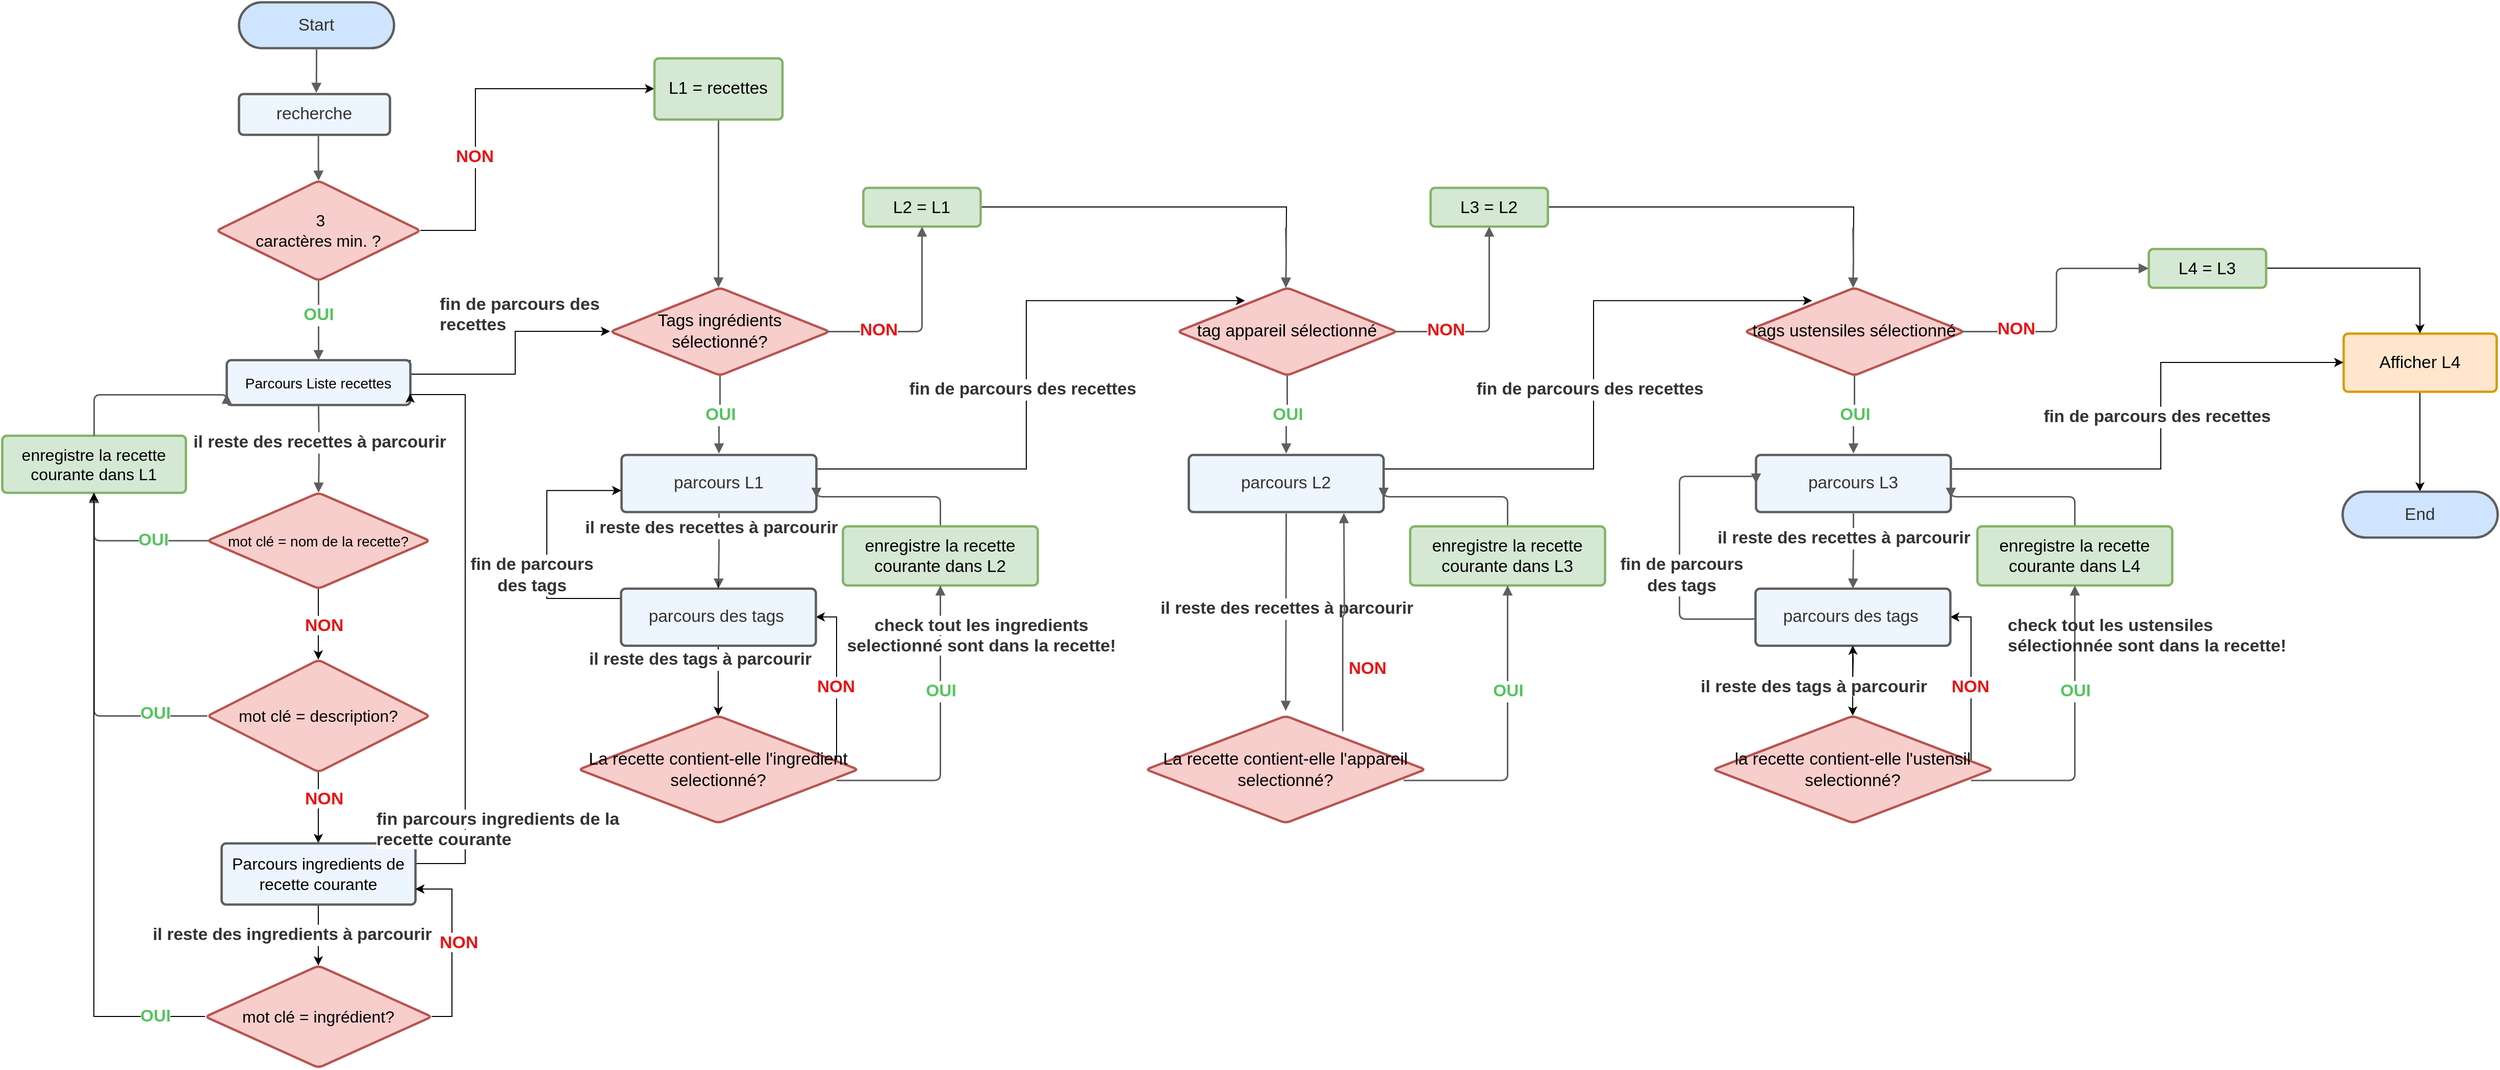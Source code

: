 <mxfile version="21.7.2" type="device">
  <diagram name="Page-1" id="gwcNVK26xJHiNOIdUf98">
    <mxGraphModel dx="4654" dy="2210" grid="1" gridSize="10" guides="1" tooltips="1" connect="1" arrows="1" fold="1" page="1" pageScale="1" pageWidth="850" pageHeight="1100" math="0" shadow="0">
      <root>
        <mxCell id="0" />
        <mxCell id="1" parent="0" />
        <mxCell id="xnrgz-YwZXg7Ub_ZJFDg-3" value="" style="html=1;jettySize=18;whiteSpace=wrap;fontSize=13;strokeColor=#5E5E5E;strokeWidth=1.5;rounded=1;arcSize=12;edgeStyle=orthogonalEdgeStyle;startArrow=none;endArrow=block;endFill=1;exitX=0.526;exitY=1.028;exitPerimeter=0;entryX=0.5;entryY=0;lucidId=rrwD5AMO3i94;entryDx=0;entryDy=0;" parent="1" source="xnrgz-YwZXg7Ub_ZJFDg-16" target="O2ZRJQ_E5Z44itb4C0EZ-2" edge="1">
          <mxGeometry width="100" height="100" relative="1" as="geometry">
            <Array as="points" />
            <mxPoint x="-1333.5" y="-929.12" as="targetPoint" />
          </mxGeometry>
        </mxCell>
        <mxCell id="xnrgz-YwZXg7Ub_ZJFDg-4" value="" style="html=1;jettySize=18;whiteSpace=wrap;fontSize=13;strokeColor=#5E5E5E;strokeWidth=1.5;rounded=1;arcSize=12;edgeStyle=orthogonalEdgeStyle;startArrow=none;endArrow=block;endFill=1;lucidId=yrwDTi_Wcutn;exitX=0.5;exitY=1;exitDx=0;exitDy=0;" parent="1" source="O2ZRJQ_E5Z44itb4C0EZ-2" edge="1">
          <mxGeometry width="100" height="100" relative="1" as="geometry">
            <Array as="points" />
            <mxPoint x="-1334" y="-734" as="targetPoint" />
            <mxPoint x="-1334" y="-785" as="sourcePoint" />
          </mxGeometry>
        </mxCell>
        <mxCell id="xnrgz-YwZXg7Ub_ZJFDg-5" value="OUI" style="text;html=1;resizable=0;labelBackgroundColor=default;align=center;verticalAlign=middle;fontStyle=1;fontColor=#54c45e;fontSize=16.7;" parent="xnrgz-YwZXg7Ub_ZJFDg-4" vertex="1">
          <mxGeometry x="-0.139" relative="1" as="geometry" />
        </mxCell>
        <mxCell id="xnrgz-YwZXg7Ub_ZJFDg-6" value="" style="html=1;jettySize=18;whiteSpace=wrap;fontSize=13;strokeColor=#5E5E5E;strokeWidth=1.5;rounded=1;arcSize=12;edgeStyle=orthogonalEdgeStyle;startArrow=none;endArrow=block;endFill=1;entryX=0.5;entryY=-0.002;entryPerimeter=0;lucidId=0rwDOvbR6CMJ;" parent="1" target="xnrgz-YwZXg7Ub_ZJFDg-10" edge="1">
          <mxGeometry width="100" height="100" relative="1" as="geometry">
            <Array as="points" />
            <mxPoint x="-1334" y="-689" as="sourcePoint" />
          </mxGeometry>
        </mxCell>
        <mxCell id="xnrgz-YwZXg7Ub_ZJFDg-7" value="il reste des recettes à parcourir" style="text;html=1;resizable=0;labelBackgroundColor=default;align=center;verticalAlign=middle;fontStyle=1;fontColor=#333333;fontSize=16.7;" parent="xnrgz-YwZXg7Ub_ZJFDg-6" vertex="1">
          <mxGeometry x="-0.173" relative="1" as="geometry" />
        </mxCell>
        <mxCell id="O2ZRJQ_E5Z44itb4C0EZ-24" style="edgeStyle=orthogonalEdgeStyle;rounded=0;orthogonalLoop=1;jettySize=auto;html=1;exitX=0.5;exitY=1;exitDx=0;exitDy=0;entryX=0.5;entryY=0;entryDx=0;entryDy=0;" parent="1" source="xnrgz-YwZXg7Ub_ZJFDg-10" target="O2ZRJQ_E5Z44itb4C0EZ-5" edge="1">
          <mxGeometry relative="1" as="geometry" />
        </mxCell>
        <mxCell id="xnrgz-YwZXg7Ub_ZJFDg-10" value="&lt;font style=&quot;font-size: 14px;&quot;&gt;mot clé = nom de la recette?&lt;/font&gt;" style="html=1;overflow=block;blockSpacing=1;whiteSpace=wrap;rhombus;fontSize=16;align=center;spacing=3.8;strokeColor=#b85450;strokeOpacity=100;fillOpacity=100;rounded=1;absoluteArcSize=1;arcSize=9;fillColor=#f8cecc;strokeWidth=2.3;lucidId=dAhFD03Q7MZh;" parent="1" vertex="1">
          <mxGeometry x="-1443" y="-603.86" width="218" height="94" as="geometry" />
        </mxCell>
        <mxCell id="O2ZRJQ_E5Z44itb4C0EZ-28" style="edgeStyle=orthogonalEdgeStyle;rounded=0;orthogonalLoop=1;jettySize=auto;html=1;exitX=1;exitY=0;exitDx=0;exitDy=0;" parent="1" source="xnrgz-YwZXg7Ub_ZJFDg-11" target="xnrgz-YwZXg7Ub_ZJFDg-27" edge="1">
          <mxGeometry relative="1" as="geometry">
            <Array as="points">
              <mxPoint x="-1244" y="-720" />
              <mxPoint x="-1141" y="-720" />
              <mxPoint x="-1141" y="-762" />
            </Array>
            <mxPoint x="-1018" y="-887.5" as="targetPoint" />
          </mxGeometry>
        </mxCell>
        <mxCell id="xnrgz-YwZXg7Ub_ZJFDg-11" value="&lt;font style=&quot;font-size: 14px;&quot;&gt;Parcours Liste recettes&lt;/font&gt;" style="html=1;overflow=block;blockSpacing=1;whiteSpace=wrap;fontSize=16;fontColor=default;align=center;spacing=9;strokeColor=#5e5e5e;strokeOpacity=100;fillOpacity=100;rounded=1;absoluteArcSize=1;arcSize=9;fillColor=#edf5ff;strokeWidth=2.3;lucidId=cKhFH0v02lax;" parent="1" vertex="1">
          <mxGeometry x="-1424" y="-734" width="180" height="44" as="geometry" />
        </mxCell>
        <mxCell id="xnrgz-YwZXg7Ub_ZJFDg-16" value="recherche" style="html=1;overflow=block;blockSpacing=1;whiteSpace=wrap;fontSize=16.7;fontColor=#333333;align=center;spacing=9;strokeColor=#5e5e5e;strokeOpacity=100;fillOpacity=100;rounded=1;absoluteArcSize=1;arcSize=9;fillColor=#edf5ff;strokeWidth=2.3;lucidId=jfPGNH_yGsVG;" parent="1" vertex="1">
          <mxGeometry x="-1412" y="-995" width="148" height="40" as="geometry" />
        </mxCell>
        <mxCell id="xnrgz-YwZXg7Ub_ZJFDg-17" value="Start" style="html=1;overflow=block;blockSpacing=1;whiteSpace=wrap;rounded=1;arcSize=50;fontSize=16.7;fontColor=#333333;align=center;spacing=3.8;strokeColor=#5e5e5e;strokeOpacity=100;fillOpacity=100;fillColor=#cfe4ff;strokeWidth=2.3;lucidId=2fPGb9LOZm7-;" parent="1" vertex="1">
          <mxGeometry x="-1412" y="-1085" width="152" height="45" as="geometry" />
        </mxCell>
        <mxCell id="xnrgz-YwZXg7Ub_ZJFDg-18" value="" style="html=1;jettySize=18;whiteSpace=wrap;fontSize=13;strokeColor=#5E5E5E;strokeWidth=1.5;rounded=1;arcSize=12;edgeStyle=orthogonalEdgeStyle;startArrow=none;endArrow=block;endFill=1;exitX=0.5;exitY=1.025;exitPerimeter=0;entryX=0.512;entryY=-0.028;entryPerimeter=0;lucidId=egPGji4aAZVq;" parent="1" source="xnrgz-YwZXg7Ub_ZJFDg-17" target="xnrgz-YwZXg7Ub_ZJFDg-16" edge="1">
          <mxGeometry width="100" height="100" relative="1" as="geometry">
            <Array as="points" />
          </mxGeometry>
        </mxCell>
        <mxCell id="xnrgz-YwZXg7Ub_ZJFDg-19" value="enregistre la recette courante dans L1" style="html=1;overflow=block;blockSpacing=1;whiteSpace=wrap;fontSize=16;align=center;spacing=9;strokeColor=#82b366;strokeOpacity=100;fillOpacity=100;rounded=1;absoluteArcSize=1;arcSize=9;fillColor=#d5e8d4;strokeWidth=2.3;lucidId=ehPG0yM4La9k;" parent="1" vertex="1">
          <mxGeometry x="-1644" y="-659.86" width="180" height="56" as="geometry" />
        </mxCell>
        <mxCell id="xnrgz-YwZXg7Ub_ZJFDg-20" value="" style="html=1;jettySize=18;whiteSpace=wrap;fontSize=16.7;fontColor=#54c45e;fontStyle=1;align=center;strokeColor=#5E5E5E;strokeWidth=1.5;rounded=1;arcSize=12;edgeStyle=orthogonalEdgeStyle;startArrow=none;endArrow=block;endFill=1;exitX=0.007;exitY=0.5;exitPerimeter=0;lucidId=~hPG5gJokqIP;entryX=0.5;entryY=1;entryDx=0;entryDy=0;" parent="1" source="xnrgz-YwZXg7Ub_ZJFDg-10" target="xnrgz-YwZXg7Ub_ZJFDg-19" edge="1">
          <mxGeometry width="100" height="100" relative="1" as="geometry">
            <Array as="points" />
            <mxPoint x="-1554" y="-505" as="targetPoint" />
          </mxGeometry>
        </mxCell>
        <mxCell id="xnrgz-YwZXg7Ub_ZJFDg-21" value="OUI" style="text;html=1;resizable=0;labelBackgroundColor=default;align=center;verticalAlign=middle;fontStyle=1;fontColor=#54c45e;fontSize=16.7;" parent="xnrgz-YwZXg7Ub_ZJFDg-20" vertex="1">
          <mxGeometry x="-0.192" relative="1" as="geometry">
            <mxPoint x="10" as="offset" />
          </mxGeometry>
        </mxCell>
        <mxCell id="xnrgz-YwZXg7Ub_ZJFDg-22" value="" style="html=1;jettySize=18;whiteSpace=wrap;fontSize=13;strokeColor=#5E5E5E;strokeWidth=1.5;rounded=1;arcSize=12;edgeStyle=orthogonalEdgeStyle;startArrow=none;endArrow=block;endFill=1;entryX=0;entryY=0.75;lucidId=niPGL.~IIo-G;exitX=0.5;exitY=0;exitDx=0;exitDy=0;entryDx=0;entryDy=0;" parent="1" source="xnrgz-YwZXg7Ub_ZJFDg-19" target="xnrgz-YwZXg7Ub_ZJFDg-11" edge="1">
          <mxGeometry width="100" height="100" relative="1" as="geometry">
            <Array as="points">
              <mxPoint x="-1554" y="-700" />
            </Array>
            <mxPoint x="-1602" y="-705" as="sourcePoint" />
          </mxGeometry>
        </mxCell>
        <mxCell id="xnrgz-YwZXg7Ub_ZJFDg-23" value="" style="html=1;jettySize=18;whiteSpace=wrap;fontSize=13;strokeColor=#5E5E5E;strokeWidth=1.5;rounded=1;arcSize=12;edgeStyle=orthogonalEdgeStyle;startArrow=none;endArrow=block;endFill=1;exitX=0.5;exitY=1;entryX=0.493;entryY=-0.002;entryPerimeter=0;lucidId=wvPG9wtmYPKw;exitDx=0;exitDy=0;" parent="1" source="O2ZRJQ_E5Z44itb4C0EZ-43" target="xnrgz-YwZXg7Ub_ZJFDg-27" edge="1">
          <mxGeometry width="100" height="100" relative="1" as="geometry">
            <Array as="points" />
            <mxPoint x="-942" y="-863.875" as="sourcePoint" />
          </mxGeometry>
        </mxCell>
        <mxCell id="O2ZRJQ_E5Z44itb4C0EZ-65" style="edgeStyle=orthogonalEdgeStyle;rounded=0;orthogonalLoop=1;jettySize=auto;html=1;exitX=1;exitY=0.25;exitDx=0;exitDy=0;entryX=0.313;entryY=0.15;entryDx=0;entryDy=0;entryPerimeter=0;" parent="1" source="xnrgz-YwZXg7Ub_ZJFDg-24" edge="1">
          <mxGeometry relative="1" as="geometry">
            <mxPoint x="-425.705" y="-792.1" as="targetPoint" />
            <Array as="points">
              <mxPoint x="-640" y="-627" />
              <mxPoint x="-640" y="-792" />
            </Array>
          </mxGeometry>
        </mxCell>
        <mxCell id="xnrgz-YwZXg7Ub_ZJFDg-24" value="parcours L1" style="html=1;overflow=block;blockSpacing=1;whiteSpace=wrap;fontSize=16.7;fontColor=#333333;align=center;spacing=9;strokeColor=#5e5e5e;strokeOpacity=100;fillOpacity=100;rounded=1;absoluteArcSize=1;arcSize=9;fillColor=#edf5ff;strokeWidth=2.3;lucidId=zvPG_esJNQwt;" parent="1" vertex="1">
          <mxGeometry x="-1037" y="-641" width="191" height="56" as="geometry" />
        </mxCell>
        <mxCell id="xnrgz-YwZXg7Ub_ZJFDg-25" value="" style="html=1;jettySize=18;whiteSpace=wrap;fontSize=13;strokeColor=#5E5E5E;strokeWidth=1.5;rounded=1;arcSize=12;edgeStyle=orthogonalEdgeStyle;startArrow=none;endArrow=block;endFill=1;exitX=0.5;exitY=1.003;exitPerimeter=0;entryX=0.5;entryY=-0.025;entryPerimeter=0;lucidId=iwPGJLFzas6g;" parent="1" source="xnrgz-YwZXg7Ub_ZJFDg-27" target="xnrgz-YwZXg7Ub_ZJFDg-24" edge="1">
          <mxGeometry width="100" height="100" relative="1" as="geometry">
            <Array as="points" />
          </mxGeometry>
        </mxCell>
        <mxCell id="xnrgz-YwZXg7Ub_ZJFDg-26" value="OUI" style="text;html=1;resizable=0;labelBackgroundColor=default;align=center;verticalAlign=middle;fontStyle=1;fontColor=#54c45e;fontSize=16.7;" parent="xnrgz-YwZXg7Ub_ZJFDg-25" vertex="1">
          <mxGeometry relative="1" as="geometry" />
        </mxCell>
        <mxCell id="xnrgz-YwZXg7Ub_ZJFDg-27" value="Tags ingrédients sélectionné?" style="html=1;overflow=block;blockSpacing=1;whiteSpace=wrap;rhombus;fontSize=16.7;align=center;spacing=3.8;strokeColor=#b85450;strokeOpacity=100;fillOpacity=100;rounded=1;absoluteArcSize=1;arcSize=9;fillColor=#f8cecc;strokeWidth=2.3;lucidId=GwPGZan3JmAi;" parent="1" vertex="1">
          <mxGeometry x="-1048" y="-805" width="215" height="86" as="geometry" />
        </mxCell>
        <mxCell id="xnrgz-YwZXg7Ub_ZJFDg-29" value="" style="html=1;jettySize=18;whiteSpace=wrap;fontSize=13;strokeColor=#5E5E5E;strokeWidth=1.5;rounded=1;arcSize=12;edgeStyle=orthogonalEdgeStyle;startArrow=none;endArrow=block;endFill=1;exitX=0.5;exitY=1.025;exitPerimeter=0;entryX=0.5;entryY=0;lucidId=mAPGdp5QwOhR;entryDx=0;entryDy=0;" parent="1" source="xnrgz-YwZXg7Ub_ZJFDg-24" target="O2ZRJQ_E5Z44itb4C0EZ-48" edge="1">
          <mxGeometry width="100" height="100" relative="1" as="geometry">
            <Array as="points" />
            <mxPoint x="-941.37" y="-490.21" as="targetPoint" />
          </mxGeometry>
        </mxCell>
        <mxCell id="xnrgz-YwZXg7Ub_ZJFDg-30" value="il reste des recettes à parcourir" style="text;html=1;resizable=0;labelBackgroundColor=default;align=center;verticalAlign=middle;fontStyle=1;fontColor=#333333;fontSize=16.7;" parent="xnrgz-YwZXg7Ub_ZJFDg-29" vertex="1">
          <mxGeometry x="-0.126" relative="1" as="geometry">
            <mxPoint x="-8" y="-18" as="offset" />
          </mxGeometry>
        </mxCell>
        <mxCell id="xnrgz-YwZXg7Ub_ZJFDg-31" value="enregistre la recette courante dans L2" style="html=1;overflow=block;blockSpacing=1;whiteSpace=wrap;fontSize=16.7;align=center;spacing=9;strokeColor=#82b366;strokeOpacity=100;fillOpacity=100;rounded=1;absoluteArcSize=1;arcSize=9;fillColor=#d5e8d4;strokeWidth=2.3;lucidId=TAPGWNGDD4iq;" parent="1" vertex="1">
          <mxGeometry x="-820" y="-571" width="191" height="58" as="geometry" />
        </mxCell>
        <mxCell id="xnrgz-YwZXg7Ub_ZJFDg-34" value="" style="html=1;jettySize=18;whiteSpace=wrap;fontSize=13;strokeColor=#5E5E5E;strokeWidth=1.5;rounded=1;arcSize=12;edgeStyle=orthogonalEdgeStyle;startArrow=none;endArrow=block;endFill=1;exitX=0.5;exitY=-0.019;exitPerimeter=0;lucidId=rBPGEclfCITo;entryX=1;entryY=0.75;entryDx=0;entryDy=0;" parent="1" source="xnrgz-YwZXg7Ub_ZJFDg-31" target="xnrgz-YwZXg7Ub_ZJFDg-24" edge="1">
          <mxGeometry width="100" height="100" relative="1" as="geometry">
            <Array as="points">
              <mxPoint x="-724" y="-600" />
              <mxPoint x="-846" y="-600" />
            </Array>
            <mxPoint x="-690" y="-630" as="targetPoint" />
          </mxGeometry>
        </mxCell>
        <mxCell id="xnrgz-YwZXg7Ub_ZJFDg-87" style="edgeStyle=orthogonalEdgeStyle;rounded=0;orthogonalLoop=1;jettySize=auto;html=1;exitX=1;exitY=0.5;exitDx=0;exitDy=0;entryX=0.5;entryY=0;entryDx=0;entryDy=0;" parent="1" source="xnrgz-YwZXg7Ub_ZJFDg-37" edge="1">
          <mxGeometry relative="1" as="geometry">
            <mxPoint x="-385.5" y="-805" as="targetPoint" />
          </mxGeometry>
        </mxCell>
        <mxCell id="xnrgz-YwZXg7Ub_ZJFDg-37" value="L2 = L1" style="html=1;overflow=block;blockSpacing=1;whiteSpace=wrap;fontSize=16.7;align=center;spacing=9;strokeColor=#82b366;strokeOpacity=100;fillOpacity=100;rounded=1;absoluteArcSize=1;arcSize=9;fillColor=#d5e8d4;strokeWidth=2.3;lucidId=PHPGCfV96wsI;" parent="1" vertex="1">
          <mxGeometry x="-800" y="-903" width="115" height="38" as="geometry" />
        </mxCell>
        <mxCell id="xnrgz-YwZXg7Ub_ZJFDg-38" value="" style="html=1;jettySize=18;whiteSpace=wrap;fontSize=16.7;fontColor=#e81313;fontStyle=1;align=center;strokeColor=#5E5E5E;strokeWidth=1.5;rounded=1;arcSize=12;edgeStyle=orthogonalEdgeStyle;startArrow=none;endArrow=block;endFill=1;exitX=0.991;exitY=0.5;exitPerimeter=0;entryX=0.5;entryY=1;lucidId=-IPG75gQ_DbJ;entryDx=0;entryDy=0;" parent="1" source="xnrgz-YwZXg7Ub_ZJFDg-27" target="xnrgz-YwZXg7Ub_ZJFDg-37" edge="1">
          <mxGeometry width="100" height="100" relative="1" as="geometry">
            <Array as="points" />
          </mxGeometry>
        </mxCell>
        <mxCell id="xnrgz-YwZXg7Ub_ZJFDg-39" value="NON" style="text;html=1;resizable=0;labelBackgroundColor=default;align=center;verticalAlign=middle;fontStyle=1;fontColor=#e81313;fontSize=16.7;" parent="xnrgz-YwZXg7Ub_ZJFDg-38" vertex="1">
          <mxGeometry relative="1" as="geometry">
            <mxPoint x="-43" y="4" as="offset" />
          </mxGeometry>
        </mxCell>
        <mxCell id="xnrgz-YwZXg7Ub_ZJFDg-108" value="" style="html=1;jettySize=18;whiteSpace=wrap;fontSize=13;strokeColor=#5E5E5E;strokeWidth=1.5;rounded=1;arcSize=12;edgeStyle=orthogonalEdgeStyle;startArrow=none;endArrow=block;endFill=1;entryX=0.5;entryY=1;lucidId=iwPGJLFzas6g;entryDx=0;entryDy=0;exitX=0.922;exitY=0.602;exitDx=0;exitDy=0;exitPerimeter=0;" parent="1" source="O2ZRJQ_E5Z44itb4C0EZ-47" target="xnrgz-YwZXg7Ub_ZJFDg-31" edge="1">
          <mxGeometry width="100" height="100" relative="1" as="geometry">
            <Array as="points">
              <mxPoint x="-724" y="-322" />
            </Array>
            <mxPoint x="-724" y="-260" as="sourcePoint" />
            <mxPoint x="-776.05" y="-338" as="targetPoint" />
          </mxGeometry>
        </mxCell>
        <mxCell id="xnrgz-YwZXg7Ub_ZJFDg-109" value="OUI" style="text;html=1;resizable=0;labelBackgroundColor=default;align=center;verticalAlign=middle;fontStyle=1;fontColor=#54c45e;fontSize=16.7;" parent="xnrgz-YwZXg7Ub_ZJFDg-108" vertex="1">
          <mxGeometry relative="1" as="geometry">
            <mxPoint y="-43" as="offset" />
          </mxGeometry>
        </mxCell>
        <mxCell id="xnrgz-YwZXg7Ub_ZJFDg-113" style="edgeStyle=orthogonalEdgeStyle;rounded=0;orthogonalLoop=1;jettySize=auto;html=1;exitX=0.5;exitY=1;exitDx=0;exitDy=0;entryX=0.5;entryY=0;entryDx=0;entryDy=0;" parent="1" source="xnrgz-YwZXg7Ub_ZJFDg-111" target="xnrgz-YwZXg7Ub_ZJFDg-112" edge="1">
          <mxGeometry relative="1" as="geometry" />
        </mxCell>
        <mxCell id="xnrgz-YwZXg7Ub_ZJFDg-111" value="Afficher L4" style="html=1;overflow=block;blockSpacing=1;whiteSpace=wrap;fontSize=16.7;align=center;spacing=9;strokeColor=#d79b00;strokeOpacity=100;fillOpacity=100;rounded=1;absoluteArcSize=1;arcSize=9;fillColor=#ffe6cc;strokeWidth=2.3;lucidId=oXPG3qvpg2EX;" parent="1" vertex="1">
          <mxGeometry x="651" y="-760" width="150" height="57" as="geometry" />
        </mxCell>
        <mxCell id="xnrgz-YwZXg7Ub_ZJFDg-112" value="End" style="html=1;overflow=block;blockSpacing=1;whiteSpace=wrap;rounded=1;arcSize=50;fontSize=16.7;fontColor=#333333;align=center;spacing=3.8;strokeColor=#5e5e5e;strokeOpacity=100;fillOpacity=100;fillColor=#cfe4ff;strokeWidth=2.3;lucidId=VujFLK2T3m6l;" parent="1" vertex="1">
          <mxGeometry x="650" y="-605" width="152" height="45" as="geometry" />
        </mxCell>
        <mxCell id="O2ZRJQ_E5Z44itb4C0EZ-44" style="edgeStyle=orthogonalEdgeStyle;rounded=0;orthogonalLoop=1;jettySize=auto;html=1;exitX=1;exitY=0.5;exitDx=0;exitDy=0;entryX=0;entryY=0.5;entryDx=0;entryDy=0;" parent="1" source="O2ZRJQ_E5Z44itb4C0EZ-2" target="O2ZRJQ_E5Z44itb4C0EZ-43" edge="1">
          <mxGeometry relative="1" as="geometry">
            <Array as="points">
              <mxPoint x="-1180" y="-861" />
              <mxPoint x="-1180" y="-1000" />
            </Array>
          </mxGeometry>
        </mxCell>
        <mxCell id="O2ZRJQ_E5Z44itb4C0EZ-2" value="&amp;nbsp;3&lt;br&gt;caractères min. ?" style="html=1;overflow=block;blockSpacing=1;whiteSpace=wrap;rhombus;fontSize=16;align=center;spacing=3.8;strokeColor=#b85450;strokeOpacity=100;fillOpacity=100;rounded=1;absoluteArcSize=1;arcSize=9;fillColor=#f8cecc;strokeWidth=2.3;lucidId=dAhFD03Q7MZh;" parent="1" vertex="1">
          <mxGeometry x="-1434" y="-910" width="200" height="98" as="geometry" />
        </mxCell>
        <mxCell id="O2ZRJQ_E5Z44itb4C0EZ-17" style="edgeStyle=orthogonalEdgeStyle;rounded=0;orthogonalLoop=1;jettySize=auto;html=1;exitX=0.5;exitY=1;exitDx=0;exitDy=0;" parent="1" source="O2ZRJQ_E5Z44itb4C0EZ-5" target="O2ZRJQ_E5Z44itb4C0EZ-16" edge="1">
          <mxGeometry relative="1" as="geometry" />
        </mxCell>
        <mxCell id="O2ZRJQ_E5Z44itb4C0EZ-5" value="mot clé = description?" style="html=1;overflow=block;blockSpacing=1;whiteSpace=wrap;rhombus;fontSize=16;align=center;spacing=3.8;strokeColor=#b85450;strokeOpacity=100;fillOpacity=100;rounded=1;absoluteArcSize=1;arcSize=9;fillColor=#f8cecc;strokeWidth=2.3;lucidId=dAhFD03Q7MZh;" parent="1" vertex="1">
          <mxGeometry x="-1443" y="-440" width="218" height="110" as="geometry" />
        </mxCell>
        <mxCell id="O2ZRJQ_E5Z44itb4C0EZ-13" value="" style="html=1;jettySize=18;whiteSpace=wrap;fontSize=16.7;fontColor=#54c45e;fontStyle=1;align=center;strokeColor=#5E5E5E;strokeWidth=1.5;rounded=1;arcSize=12;edgeStyle=orthogonalEdgeStyle;startArrow=none;endArrow=block;endFill=1;exitX=0;exitY=0.5;lucidId=~hPG5gJokqIP;exitDx=0;exitDy=0;entryX=0.5;entryY=1;entryDx=0;entryDy=0;" parent="1" source="O2ZRJQ_E5Z44itb4C0EZ-5" target="xnrgz-YwZXg7Ub_ZJFDg-19" edge="1">
          <mxGeometry width="100" height="100" relative="1" as="geometry">
            <Array as="points">
              <mxPoint x="-1554" y="-385" />
            </Array>
            <mxPoint x="-1471" y="-354" as="sourcePoint" />
            <mxPoint x="-1604" y="-515" as="targetPoint" />
          </mxGeometry>
        </mxCell>
        <mxCell id="O2ZRJQ_E5Z44itb4C0EZ-14" value="OUI" style="text;html=1;resizable=0;labelBackgroundColor=default;align=center;verticalAlign=middle;fontStyle=1;fontColor=#54c45e;fontSize=16.7;" parent="O2ZRJQ_E5Z44itb4C0EZ-13" vertex="1">
          <mxGeometry x="-0.192" relative="1" as="geometry">
            <mxPoint x="60" y="20" as="offset" />
          </mxGeometry>
        </mxCell>
        <mxCell id="O2ZRJQ_E5Z44itb4C0EZ-27" style="edgeStyle=orthogonalEdgeStyle;rounded=0;orthogonalLoop=1;jettySize=auto;html=1;exitX=1;exitY=0.5;exitDx=0;exitDy=0;entryX=1;entryY=0.75;entryDx=0;entryDy=0;" parent="1" source="O2ZRJQ_E5Z44itb4C0EZ-16" target="xnrgz-YwZXg7Ub_ZJFDg-11" edge="1">
          <mxGeometry relative="1" as="geometry">
            <Array as="points">
              <mxPoint x="-1239" y="-240" />
              <mxPoint x="-1190" y="-240" />
              <mxPoint x="-1190" y="-700" />
            </Array>
          </mxGeometry>
        </mxCell>
        <mxCell id="O2ZRJQ_E5Z44itb4C0EZ-33" style="edgeStyle=orthogonalEdgeStyle;rounded=0;orthogonalLoop=1;jettySize=auto;html=1;exitX=0.5;exitY=1;exitDx=0;exitDy=0;entryX=0.5;entryY=0;entryDx=0;entryDy=0;" parent="1" source="O2ZRJQ_E5Z44itb4C0EZ-16" target="O2ZRJQ_E5Z44itb4C0EZ-30" edge="1">
          <mxGeometry relative="1" as="geometry" />
        </mxCell>
        <mxCell id="O2ZRJQ_E5Z44itb4C0EZ-16" value="Parcours ingredients de recette courante" style="html=1;overflow=block;blockSpacing=1;whiteSpace=wrap;fontSize=16;fontColor=default;align=center;spacing=9;strokeColor=#5e5e5e;strokeOpacity=100;fillOpacity=100;rounded=1;absoluteArcSize=1;arcSize=9;fillColor=#edf5ff;strokeWidth=2.3;lucidId=cKhFH0v02lax;" parent="1" vertex="1">
          <mxGeometry x="-1429" y="-260" width="190" height="60" as="geometry" />
        </mxCell>
        <mxCell id="O2ZRJQ_E5Z44itb4C0EZ-9" value="&lt;span style=&quot;color: rgb(232, 19, 19); font-family: Helvetica; font-size: 17px; font-style: normal; font-variant-ligatures: normal; font-variant-caps: normal; font-weight: 700; letter-spacing: normal; orphans: 2; text-align: center; text-indent: 0px; text-transform: none; widows: 2; word-spacing: 0px; -webkit-text-stroke-width: 0px; background-color: rgb(255, 255, 255); text-decoration-thickness: initial; text-decoration-style: initial; text-decoration-color: initial; float: none; display: inline !important;&quot;&gt;NON&lt;/span&gt;" style="text;whiteSpace=wrap;html=1;" parent="1" vertex="1">
          <mxGeometry x="-1349" y="-490" width="30" height="30" as="geometry" />
        </mxCell>
        <mxCell id="O2ZRJQ_E5Z44itb4C0EZ-29" value="&lt;span style=&quot;color: rgb(51, 51, 51); font-family: Helvetica; font-size: 17px; font-style: normal; font-variant-ligatures: normal; font-variant-caps: normal; font-weight: 700; letter-spacing: normal; orphans: 2; text-align: center; text-indent: 0px; text-transform: none; widows: 2; word-spacing: 0px; -webkit-text-stroke-width: 0px; background-color: rgb(255, 255, 255); text-decoration-thickness: initial; text-decoration-style: initial; text-decoration-color: initial; float: none; display: inline !important;&quot;&gt;fin de parcours des recettes&lt;br&gt;&lt;br&gt;&lt;/span&gt;" style="text;whiteSpace=wrap;html=1;" parent="1" vertex="1">
          <mxGeometry x="-1217.5" y="-805" width="180" height="40" as="geometry" />
        </mxCell>
        <mxCell id="O2ZRJQ_E5Z44itb4C0EZ-34" style="edgeStyle=orthogonalEdgeStyle;rounded=0;orthogonalLoop=1;jettySize=auto;html=1;exitX=1;exitY=0.5;exitDx=0;exitDy=0;entryX=1;entryY=0.75;entryDx=0;entryDy=0;" parent="1" source="O2ZRJQ_E5Z44itb4C0EZ-30" target="O2ZRJQ_E5Z44itb4C0EZ-16" edge="1">
          <mxGeometry relative="1" as="geometry" />
        </mxCell>
        <mxCell id="O2ZRJQ_E5Z44itb4C0EZ-37" style="edgeStyle=orthogonalEdgeStyle;rounded=0;orthogonalLoop=1;jettySize=auto;html=1;exitX=0;exitY=0.5;exitDx=0;exitDy=0;entryX=0.5;entryY=1;entryDx=0;entryDy=0;" parent="1" source="O2ZRJQ_E5Z44itb4C0EZ-30" target="xnrgz-YwZXg7Ub_ZJFDg-19" edge="1">
          <mxGeometry relative="1" as="geometry" />
        </mxCell>
        <mxCell id="O2ZRJQ_E5Z44itb4C0EZ-30" value="mot clé = ingrédient?" style="html=1;overflow=block;blockSpacing=1;whiteSpace=wrap;rhombus;fontSize=16;align=center;spacing=3.8;strokeColor=#b85450;strokeOpacity=100;fillOpacity=100;rounded=1;absoluteArcSize=1;arcSize=9;fillColor=#f8cecc;strokeWidth=2.3;lucidId=dAhFD03Q7MZh;" parent="1" vertex="1">
          <mxGeometry x="-1445" y="-140" width="222" height="100" as="geometry" />
        </mxCell>
        <mxCell id="O2ZRJQ_E5Z44itb4C0EZ-31" value="il reste des ingredients à parcourir" style="text;html=1;resizable=0;labelBackgroundColor=default;align=center;verticalAlign=middle;fontStyle=1;fontColor=#333333;fontSize=16.7;" parent="1" vertex="1">
          <mxGeometry x="-1360" y="-169.997" as="geometry" />
        </mxCell>
        <mxCell id="O2ZRJQ_E5Z44itb4C0EZ-32" value="&lt;span style=&quot;color: rgb(232, 19, 19); font-family: Helvetica; font-size: 17px; font-style: normal; font-variant-ligatures: normal; font-variant-caps: normal; font-weight: 700; letter-spacing: normal; orphans: 2; text-align: center; text-indent: 0px; text-transform: none; widows: 2; word-spacing: 0px; -webkit-text-stroke-width: 0px; background-color: rgb(255, 255, 255); text-decoration-thickness: initial; text-decoration-style: initial; text-decoration-color: initial; float: none; display: inline !important;&quot;&gt;NON&lt;/span&gt;" style="text;whiteSpace=wrap;html=1;" parent="1" vertex="1">
          <mxGeometry x="-1349" y="-320" width="30" height="30" as="geometry" />
        </mxCell>
        <mxCell id="O2ZRJQ_E5Z44itb4C0EZ-35" value="&lt;span style=&quot;color: rgb(232, 19, 19); font-family: Helvetica; font-size: 17px; font-style: normal; font-variant-ligatures: normal; font-variant-caps: normal; font-weight: 700; letter-spacing: normal; orphans: 2; text-align: center; text-indent: 0px; text-transform: none; widows: 2; word-spacing: 0px; -webkit-text-stroke-width: 0px; background-color: rgb(255, 255, 255); text-decoration-thickness: initial; text-decoration-style: initial; text-decoration-color: initial; float: none; display: inline !important;&quot;&gt;NON&lt;/span&gt;" style="text;whiteSpace=wrap;html=1;" parent="1" vertex="1">
          <mxGeometry x="-1217" y="-179" width="30" height="30" as="geometry" />
        </mxCell>
        <mxCell id="O2ZRJQ_E5Z44itb4C0EZ-38" value="OUI" style="text;html=1;resizable=0;labelBackgroundColor=default;align=center;verticalAlign=middle;fontStyle=1;fontColor=#54c45e;fontSize=16.7;" parent="1" vertex="1">
          <mxGeometry x="-1499" y="-375.333" as="geometry">
            <mxPoint x="5" y="285" as="offset" />
          </mxGeometry>
        </mxCell>
        <mxCell id="O2ZRJQ_E5Z44itb4C0EZ-43" value="L1 = recettes" style="html=1;overflow=block;blockSpacing=1;whiteSpace=wrap;fontSize=16.7;align=center;spacing=9;strokeColor=#82b366;strokeOpacity=100;fillOpacity=100;rounded=1;absoluteArcSize=1;arcSize=9;fillColor=#d5e8d4;strokeWidth=2.3;lucidId=jfPGNH_yGsVG;" parent="1" vertex="1">
          <mxGeometry x="-1004.75" y="-1030" width="125.5" height="60" as="geometry" />
        </mxCell>
        <mxCell id="O2ZRJQ_E5Z44itb4C0EZ-46" value="NON" style="text;html=1;resizable=0;labelBackgroundColor=default;align=center;verticalAlign=middle;fontStyle=1;fontColor=#e81313;fontSize=16.7;" parent="1" vertex="1">
          <mxGeometry x="-1105" y="-605.86" as="geometry">
            <mxPoint x="-76" y="-327" as="offset" />
          </mxGeometry>
        </mxCell>
        <mxCell id="O2ZRJQ_E5Z44itb4C0EZ-54" style="edgeStyle=orthogonalEdgeStyle;rounded=0;orthogonalLoop=1;jettySize=auto;html=1;entryX=1;entryY=0.5;entryDx=0;entryDy=0;" parent="1" source="O2ZRJQ_E5Z44itb4C0EZ-47" target="O2ZRJQ_E5Z44itb4C0EZ-48" edge="1">
          <mxGeometry relative="1" as="geometry">
            <Array as="points">
              <mxPoint x="-826" y="-482" />
            </Array>
          </mxGeometry>
        </mxCell>
        <mxCell id="O2ZRJQ_E5Z44itb4C0EZ-47" value="La recette contient-elle l&#39;ingredient selectionné?" style="html=1;overflow=block;blockSpacing=1;whiteSpace=wrap;rhombus;fontSize=16.7;align=center;spacing=3.8;strokeColor=#b85450;strokeOpacity=100;fillOpacity=100;rounded=1;absoluteArcSize=1;arcSize=9;fillColor=#f8cecc;strokeWidth=2.3;lucidId=wxPGZghKXOwq;" parent="1" vertex="1">
          <mxGeometry x="-1079" y="-385" width="274" height="105" as="geometry" />
        </mxCell>
        <mxCell id="O2ZRJQ_E5Z44itb4C0EZ-53" style="edgeStyle=orthogonalEdgeStyle;rounded=0;orthogonalLoop=1;jettySize=auto;html=1;exitX=0.5;exitY=1;exitDx=0;exitDy=0;entryX=0.5;entryY=0;entryDx=0;entryDy=0;" parent="1" source="O2ZRJQ_E5Z44itb4C0EZ-48" target="O2ZRJQ_E5Z44itb4C0EZ-47" edge="1">
          <mxGeometry relative="1" as="geometry" />
        </mxCell>
        <mxCell id="x6GWotwJrIF0XYn0G7Yb-131" style="edgeStyle=orthogonalEdgeStyle;rounded=0;orthogonalLoop=1;jettySize=auto;html=1;entryX=0;entryY=0.75;entryDx=0;entryDy=0;" parent="1" edge="1">
          <mxGeometry relative="1" as="geometry">
            <mxPoint x="-942" y="-516.72" as="sourcePoint" />
            <mxPoint x="-1037" y="-605.86" as="targetPoint" />
            <Array as="points">
              <mxPoint x="-942" y="-500" />
              <mxPoint x="-1110" y="-500" />
              <mxPoint x="-1110" y="-606" />
            </Array>
          </mxGeometry>
        </mxCell>
        <mxCell id="O2ZRJQ_E5Z44itb4C0EZ-48" value="parcours des tags&amp;nbsp;" style="html=1;overflow=block;blockSpacing=1;whiteSpace=wrap;fontSize=16.7;fontColor=#333333;align=center;spacing=9;strokeColor=#5e5e5e;strokeOpacity=100;fillOpacity=100;rounded=1;absoluteArcSize=1;arcSize=9;fillColor=#edf5ff;strokeWidth=2.3;lucidId=zvPG_esJNQwt;" parent="1" vertex="1">
          <mxGeometry x="-1037.5" y="-509.86" width="191" height="56" as="geometry" />
        </mxCell>
        <mxCell id="O2ZRJQ_E5Z44itb4C0EZ-49" value="fin de parcours &lt;br&gt;des tags" style="text;html=1;resizable=0;labelBackgroundColor=default;align=center;verticalAlign=middle;fontStyle=1;fontColor=#333333;fontSize=16.7;" parent="1" vertex="1">
          <mxGeometry x="-1120.0" y="-519.998" as="geometry">
            <mxPoint x="-5" y="-3" as="offset" />
          </mxGeometry>
        </mxCell>
        <mxCell id="O2ZRJQ_E5Z44itb4C0EZ-50" value="il reste des tags à parcourir" style="text;html=1;resizable=0;labelBackgroundColor=default;align=center;verticalAlign=middle;fontStyle=1;fontColor=#333333;fontSize=16.7;" parent="1" vertex="1">
          <mxGeometry x="-960.0" y="-439.998" as="geometry" />
        </mxCell>
        <mxCell id="O2ZRJQ_E5Z44itb4C0EZ-57" value="NON" style="text;html=1;resizable=0;labelBackgroundColor=default;align=center;verticalAlign=middle;fontStyle=1;fontColor=#e81313;fontSize=16.7;" parent="1" vertex="1">
          <mxGeometry x="-765.602" y="-722.0" as="geometry">
            <mxPoint x="-62" y="309" as="offset" />
          </mxGeometry>
        </mxCell>
        <mxCell id="O2ZRJQ_E5Z44itb4C0EZ-66" value="fin de parcours des recettes" style="text;html=1;resizable=0;labelBackgroundColor=default;align=center;verticalAlign=middle;fontStyle=1;fontColor=#333333;fontSize=16.7;" parent="1" vertex="1">
          <mxGeometry x="-930.001" y="-528.489" as="geometry">
            <mxPoint x="286" y="-177" as="offset" />
          </mxGeometry>
        </mxCell>
        <mxCell id="O2ZRJQ_E5Z44itb4C0EZ-67" value="" style="html=1;jettySize=18;whiteSpace=wrap;fontSize=13;strokeColor=#5E5E5E;strokeWidth=1.5;rounded=1;arcSize=12;edgeStyle=orthogonalEdgeStyle;startArrow=none;endArrow=block;endFill=1;exitX=0.5;exitY=1.025;exitPerimeter=0;entryX=0.493;entryY=-0.002;entryPerimeter=0;lucidId=wvPG9wtmYPKw;" parent="1" target="O2ZRJQ_E5Z44itb4C0EZ-72" edge="1">
          <mxGeometry width="100" height="100" relative="1" as="geometry">
            <Array as="points" />
            <mxPoint x="-386" y="-864" as="sourcePoint" />
          </mxGeometry>
        </mxCell>
        <mxCell id="O2ZRJQ_E5Z44itb4C0EZ-68" style="edgeStyle=orthogonalEdgeStyle;rounded=0;orthogonalLoop=1;jettySize=auto;html=1;exitX=1;exitY=0.25;exitDx=0;exitDy=0;entryX=0.313;entryY=0.15;entryDx=0;entryDy=0;entryPerimeter=0;" parent="1" source="O2ZRJQ_E5Z44itb4C0EZ-69" edge="1">
          <mxGeometry relative="1" as="geometry">
            <mxPoint x="130.295" y="-792.1" as="targetPoint" />
            <Array as="points">
              <mxPoint x="-84" y="-627" />
              <mxPoint x="-84" y="-792" />
            </Array>
          </mxGeometry>
        </mxCell>
        <mxCell id="O2ZRJQ_E5Z44itb4C0EZ-69" value="parcours L2" style="html=1;overflow=block;blockSpacing=1;whiteSpace=wrap;fontSize=16.7;fontColor=#333333;align=center;spacing=9;strokeColor=#5e5e5e;strokeOpacity=100;fillOpacity=100;rounded=1;absoluteArcSize=1;arcSize=9;fillColor=#edf5ff;strokeWidth=2.3;lucidId=zvPG_esJNQwt;" parent="1" vertex="1">
          <mxGeometry x="-481" y="-641" width="191" height="56" as="geometry" />
        </mxCell>
        <mxCell id="O2ZRJQ_E5Z44itb4C0EZ-70" value="" style="html=1;jettySize=18;whiteSpace=wrap;fontSize=13;strokeColor=#5E5E5E;strokeWidth=1.5;rounded=1;arcSize=12;edgeStyle=orthogonalEdgeStyle;startArrow=none;endArrow=block;endFill=1;exitX=0.5;exitY=1.003;exitPerimeter=0;entryX=0.5;entryY=-0.025;entryPerimeter=0;lucidId=iwPGJLFzas6g;" parent="1" source="O2ZRJQ_E5Z44itb4C0EZ-72" target="O2ZRJQ_E5Z44itb4C0EZ-69" edge="1">
          <mxGeometry width="100" height="100" relative="1" as="geometry">
            <Array as="points" />
          </mxGeometry>
        </mxCell>
        <mxCell id="O2ZRJQ_E5Z44itb4C0EZ-71" value="OUI" style="text;html=1;resizable=0;labelBackgroundColor=default;align=center;verticalAlign=middle;fontStyle=1;fontColor=#54c45e;fontSize=16.7;" parent="O2ZRJQ_E5Z44itb4C0EZ-70" vertex="1">
          <mxGeometry relative="1" as="geometry" />
        </mxCell>
        <mxCell id="O2ZRJQ_E5Z44itb4C0EZ-72" value="tag appareil sélectionné" style="html=1;overflow=block;blockSpacing=1;whiteSpace=wrap;rhombus;fontSize=16.7;align=center;spacing=3.8;strokeColor=#b85450;strokeOpacity=100;fillOpacity=100;rounded=1;absoluteArcSize=1;arcSize=9;fillColor=#f8cecc;strokeWidth=2.3;lucidId=GwPGZan3JmAi;" parent="1" vertex="1">
          <mxGeometry x="-492" y="-805" width="215" height="86" as="geometry" />
        </mxCell>
        <mxCell id="O2ZRJQ_E5Z44itb4C0EZ-73" value="" style="html=1;jettySize=18;whiteSpace=wrap;fontSize=13;strokeColor=#5E5E5E;strokeWidth=1.5;rounded=1;arcSize=12;edgeStyle=orthogonalEdgeStyle;startArrow=none;endArrow=block;endFill=1;exitX=0.5;exitY=1.025;exitPerimeter=0;lucidId=mAPGdp5QwOhR;" parent="1" source="O2ZRJQ_E5Z44itb4C0EZ-69" edge="1">
          <mxGeometry width="100" height="100" relative="1" as="geometry">
            <Array as="points" />
            <mxPoint x="-386" y="-390" as="targetPoint" />
          </mxGeometry>
        </mxCell>
        <mxCell id="O2ZRJQ_E5Z44itb4C0EZ-74" value="il reste des recettes à parcourir" style="text;html=1;resizable=0;labelBackgroundColor=default;align=center;verticalAlign=middle;fontStyle=1;fontColor=#333333;fontSize=16.7;" parent="O2ZRJQ_E5Z44itb4C0EZ-73" vertex="1">
          <mxGeometry x="-0.126" relative="1" as="geometry">
            <mxPoint y="9" as="offset" />
          </mxGeometry>
        </mxCell>
        <mxCell id="O2ZRJQ_E5Z44itb4C0EZ-75" value="enregistre la recette courante dans L3" style="html=1;overflow=block;blockSpacing=1;whiteSpace=wrap;fontSize=16.7;align=center;spacing=9;strokeColor=#82b366;strokeOpacity=100;fillOpacity=100;rounded=1;absoluteArcSize=1;arcSize=9;fillColor=#d5e8d4;strokeWidth=2.3;lucidId=TAPGWNGDD4iq;" parent="1" vertex="1">
          <mxGeometry x="-264" y="-571" width="191" height="58" as="geometry" />
        </mxCell>
        <mxCell id="O2ZRJQ_E5Z44itb4C0EZ-76" value="" style="html=1;jettySize=18;whiteSpace=wrap;fontSize=13;strokeColor=#5E5E5E;strokeWidth=1.5;rounded=1;arcSize=12;edgeStyle=orthogonalEdgeStyle;startArrow=none;endArrow=block;endFill=1;exitX=0.5;exitY=-0.019;exitPerimeter=0;lucidId=rBPGEclfCITo;entryX=1;entryY=0.75;entryDx=0;entryDy=0;" parent="1" source="O2ZRJQ_E5Z44itb4C0EZ-75" target="O2ZRJQ_E5Z44itb4C0EZ-69" edge="1">
          <mxGeometry width="100" height="100" relative="1" as="geometry">
            <Array as="points">
              <mxPoint x="-168" y="-600" />
              <mxPoint x="-290" y="-600" />
            </Array>
            <mxPoint x="-134" y="-630" as="targetPoint" />
          </mxGeometry>
        </mxCell>
        <mxCell id="O2ZRJQ_E5Z44itb4C0EZ-78" style="edgeStyle=orthogonalEdgeStyle;rounded=0;orthogonalLoop=1;jettySize=auto;html=1;exitX=1;exitY=0.5;exitDx=0;exitDy=0;entryX=0.5;entryY=0;entryDx=0;entryDy=0;" parent="1" source="O2ZRJQ_E5Z44itb4C0EZ-79" edge="1">
          <mxGeometry relative="1" as="geometry">
            <mxPoint x="170.5" y="-805" as="targetPoint" />
          </mxGeometry>
        </mxCell>
        <mxCell id="O2ZRJQ_E5Z44itb4C0EZ-79" value="L3 = L2" style="html=1;overflow=block;blockSpacing=1;whiteSpace=wrap;fontSize=16.7;align=center;spacing=9;strokeColor=#82b366;strokeOpacity=100;fillOpacity=100;rounded=1;absoluteArcSize=1;arcSize=9;fillColor=#d5e8d4;strokeWidth=2.3;lucidId=PHPGCfV96wsI;" parent="1" vertex="1">
          <mxGeometry x="-244" y="-903" width="115" height="38" as="geometry" />
        </mxCell>
        <mxCell id="O2ZRJQ_E5Z44itb4C0EZ-80" value="" style="html=1;jettySize=18;whiteSpace=wrap;fontSize=16.7;fontColor=#e81313;fontStyle=1;align=center;strokeColor=#5E5E5E;strokeWidth=1.5;rounded=1;arcSize=12;edgeStyle=orthogonalEdgeStyle;startArrow=none;endArrow=block;endFill=1;exitX=0.991;exitY=0.5;exitPerimeter=0;entryX=0.5;entryY=1;lucidId=-IPG75gQ_DbJ;entryDx=0;entryDy=0;" parent="1" source="O2ZRJQ_E5Z44itb4C0EZ-72" target="O2ZRJQ_E5Z44itb4C0EZ-79" edge="1">
          <mxGeometry width="100" height="100" relative="1" as="geometry">
            <Array as="points" />
          </mxGeometry>
        </mxCell>
        <mxCell id="O2ZRJQ_E5Z44itb4C0EZ-81" value="NON" style="text;html=1;resizable=0;labelBackgroundColor=default;align=center;verticalAlign=middle;fontStyle=1;fontColor=#e81313;fontSize=16.7;" parent="O2ZRJQ_E5Z44itb4C0EZ-80" vertex="1">
          <mxGeometry relative="1" as="geometry">
            <mxPoint x="-43" y="4" as="offset" />
          </mxGeometry>
        </mxCell>
        <mxCell id="O2ZRJQ_E5Z44itb4C0EZ-82" value="" style="html=1;jettySize=18;whiteSpace=wrap;fontSize=13;strokeColor=#5E5E5E;strokeWidth=1.5;rounded=1;arcSize=12;edgeStyle=orthogonalEdgeStyle;startArrow=none;endArrow=block;endFill=1;entryX=0.5;entryY=1;lucidId=iwPGJLFzas6g;entryDx=0;entryDy=0;exitX=0.922;exitY=0.602;exitDx=0;exitDy=0;exitPerimeter=0;" parent="1" source="O2ZRJQ_E5Z44itb4C0EZ-86" target="O2ZRJQ_E5Z44itb4C0EZ-75" edge="1">
          <mxGeometry width="100" height="100" relative="1" as="geometry">
            <Array as="points">
              <mxPoint x="-168" y="-322" />
            </Array>
            <mxPoint x="-168" y="-260" as="sourcePoint" />
            <mxPoint x="-220.05" y="-338" as="targetPoint" />
          </mxGeometry>
        </mxCell>
        <mxCell id="O2ZRJQ_E5Z44itb4C0EZ-83" value="OUI" style="text;html=1;resizable=0;labelBackgroundColor=default;align=center;verticalAlign=middle;fontStyle=1;fontColor=#54c45e;fontSize=16.7;" parent="O2ZRJQ_E5Z44itb4C0EZ-82" vertex="1">
          <mxGeometry relative="1" as="geometry">
            <mxPoint y="-43" as="offset" />
          </mxGeometry>
        </mxCell>
        <mxCell id="O2ZRJQ_E5Z44itb4C0EZ-86" value="La recette contient-elle l&#39;appareil selectionné?" style="html=1;overflow=block;blockSpacing=1;whiteSpace=wrap;rhombus;fontSize=16.7;align=center;spacing=3.8;strokeColor=#b85450;strokeOpacity=100;fillOpacity=100;rounded=1;absoluteArcSize=1;arcSize=9;fillColor=#f8cecc;strokeWidth=2.3;lucidId=wxPGZghKXOwq;" parent="1" vertex="1">
          <mxGeometry x="-523" y="-385" width="274" height="105" as="geometry" />
        </mxCell>
        <mxCell id="O2ZRJQ_E5Z44itb4C0EZ-91" value="NON" style="text;html=1;resizable=0;labelBackgroundColor=default;align=center;verticalAlign=middle;fontStyle=1;fontColor=#e81313;fontSize=16.7;" parent="1" vertex="1">
          <mxGeometry x="-244.002" y="-740.0" as="geometry">
            <mxPoint x="-62" y="309" as="offset" />
          </mxGeometry>
        </mxCell>
        <mxCell id="O2ZRJQ_E5Z44itb4C0EZ-92" value="fin de parcours des recettes" style="text;html=1;resizable=0;labelBackgroundColor=default;align=center;verticalAlign=middle;fontStyle=1;fontColor=#333333;fontSize=16.7;" parent="1" vertex="1">
          <mxGeometry x="-374.001" y="-528.489" as="geometry">
            <mxPoint x="286" y="-177" as="offset" />
          </mxGeometry>
        </mxCell>
        <mxCell id="O2ZRJQ_E5Z44itb4C0EZ-93" value="" style="html=1;jettySize=18;whiteSpace=wrap;fontSize=13;strokeColor=#5E5E5E;strokeWidth=1.5;rounded=1;arcSize=12;edgeStyle=orthogonalEdgeStyle;startArrow=none;endArrow=block;endFill=1;exitX=0.5;exitY=1.025;exitPerimeter=0;entryX=0.493;entryY=-0.002;entryPerimeter=0;lucidId=wvPG9wtmYPKw;" parent="1" target="O2ZRJQ_E5Z44itb4C0EZ-98" edge="1">
          <mxGeometry width="100" height="100" relative="1" as="geometry">
            <Array as="points" />
            <mxPoint x="170.0" y="-864" as="sourcePoint" />
          </mxGeometry>
        </mxCell>
        <mxCell id="O2ZRJQ_E5Z44itb4C0EZ-94" style="edgeStyle=orthogonalEdgeStyle;rounded=0;orthogonalLoop=1;jettySize=auto;html=1;exitX=1;exitY=0.25;exitDx=0;exitDy=0;entryX=0;entryY=0.5;entryDx=0;entryDy=0;" parent="1" source="O2ZRJQ_E5Z44itb4C0EZ-95" target="xnrgz-YwZXg7Ub_ZJFDg-111" edge="1">
          <mxGeometry relative="1" as="geometry">
            <mxPoint x="686.295" y="-792.1" as="targetPoint" />
            <Array as="points">
              <mxPoint x="472" y="-627" />
              <mxPoint x="472" y="-731" />
            </Array>
          </mxGeometry>
        </mxCell>
        <mxCell id="O2ZRJQ_E5Z44itb4C0EZ-95" value="parcours L3" style="html=1;overflow=block;blockSpacing=1;whiteSpace=wrap;fontSize=16.7;fontColor=#333333;align=center;spacing=9;strokeColor=#5e5e5e;strokeOpacity=100;fillOpacity=100;rounded=1;absoluteArcSize=1;arcSize=9;fillColor=#edf5ff;strokeWidth=2.3;lucidId=zvPG_esJNQwt;" parent="1" vertex="1">
          <mxGeometry x="75.0" y="-641" width="191" height="56" as="geometry" />
        </mxCell>
        <mxCell id="O2ZRJQ_E5Z44itb4C0EZ-96" value="" style="html=1;jettySize=18;whiteSpace=wrap;fontSize=13;strokeColor=#5E5E5E;strokeWidth=1.5;rounded=1;arcSize=12;edgeStyle=orthogonalEdgeStyle;startArrow=none;endArrow=block;endFill=1;exitX=0.5;exitY=1.003;exitPerimeter=0;entryX=0.5;entryY=-0.025;entryPerimeter=0;lucidId=iwPGJLFzas6g;" parent="1" source="O2ZRJQ_E5Z44itb4C0EZ-98" target="O2ZRJQ_E5Z44itb4C0EZ-95" edge="1">
          <mxGeometry width="100" height="100" relative="1" as="geometry">
            <Array as="points" />
          </mxGeometry>
        </mxCell>
        <mxCell id="O2ZRJQ_E5Z44itb4C0EZ-97" value="OUI" style="text;html=1;resizable=0;labelBackgroundColor=default;align=center;verticalAlign=middle;fontStyle=1;fontColor=#54c45e;fontSize=16.7;" parent="O2ZRJQ_E5Z44itb4C0EZ-96" vertex="1">
          <mxGeometry relative="1" as="geometry" />
        </mxCell>
        <mxCell id="O2ZRJQ_E5Z44itb4C0EZ-98" value="tags ustensiles sélectionné" style="html=1;overflow=block;blockSpacing=1;whiteSpace=wrap;rhombus;fontSize=16.7;align=center;spacing=3.8;strokeColor=#b85450;strokeOpacity=100;fillOpacity=100;rounded=1;absoluteArcSize=1;arcSize=9;fillColor=#f8cecc;strokeWidth=2.3;lucidId=GwPGZan3JmAi;" parent="1" vertex="1">
          <mxGeometry x="64.0" y="-805" width="215" height="86" as="geometry" />
        </mxCell>
        <mxCell id="O2ZRJQ_E5Z44itb4C0EZ-99" value="" style="html=1;jettySize=18;whiteSpace=wrap;fontSize=13;strokeColor=#5E5E5E;strokeWidth=1.5;rounded=1;arcSize=12;edgeStyle=orthogonalEdgeStyle;startArrow=none;endArrow=block;endFill=1;exitX=0.5;exitY=1.025;exitPerimeter=0;entryX=0.5;entryY=0;lucidId=mAPGdp5QwOhR;entryDx=0;entryDy=0;" parent="1" source="O2ZRJQ_E5Z44itb4C0EZ-95" target="O2ZRJQ_E5Z44itb4C0EZ-114" edge="1">
          <mxGeometry width="100" height="100" relative="1" as="geometry">
            <Array as="points" />
            <mxPoint x="170.63" y="-490.21" as="targetPoint" />
          </mxGeometry>
        </mxCell>
        <mxCell id="O2ZRJQ_E5Z44itb4C0EZ-100" value="il reste des recettes à parcourir" style="text;html=1;resizable=0;labelBackgroundColor=default;align=center;verticalAlign=middle;fontStyle=1;fontColor=#333333;fontSize=16.7;" parent="O2ZRJQ_E5Z44itb4C0EZ-99" vertex="1">
          <mxGeometry x="-0.126" relative="1" as="geometry">
            <mxPoint x="-10" y="-8" as="offset" />
          </mxGeometry>
        </mxCell>
        <mxCell id="x6GWotwJrIF0XYn0G7Yb-139" style="edgeStyle=orthogonalEdgeStyle;rounded=0;orthogonalLoop=1;jettySize=auto;html=1;exitX=0;exitY=0;exitDx=0;exitDy=0;" parent="O2ZRJQ_E5Z44itb4C0EZ-99" source="O2ZRJQ_E5Z44itb4C0EZ-100" target="O2ZRJQ_E5Z44itb4C0EZ-100" edge="1">
          <mxGeometry relative="1" as="geometry" />
        </mxCell>
        <mxCell id="O2ZRJQ_E5Z44itb4C0EZ-101" value="enregistre la recette courante dans L4" style="html=1;overflow=block;blockSpacing=1;whiteSpace=wrap;fontSize=16.7;align=center;spacing=9;strokeColor=#82b366;strokeOpacity=100;fillOpacity=100;rounded=1;absoluteArcSize=1;arcSize=9;fillColor=#d5e8d4;strokeWidth=2.3;lucidId=TAPGWNGDD4iq;" parent="1" vertex="1">
          <mxGeometry x="292.0" y="-571" width="191" height="58" as="geometry" />
        </mxCell>
        <mxCell id="O2ZRJQ_E5Z44itb4C0EZ-102" value="" style="html=1;jettySize=18;whiteSpace=wrap;fontSize=13;strokeColor=#5E5E5E;strokeWidth=1.5;rounded=1;arcSize=12;edgeStyle=orthogonalEdgeStyle;startArrow=none;endArrow=block;endFill=1;exitX=0.5;exitY=-0.019;exitPerimeter=0;lucidId=rBPGEclfCITo;entryX=1;entryY=0.75;entryDx=0;entryDy=0;" parent="1" source="O2ZRJQ_E5Z44itb4C0EZ-101" target="O2ZRJQ_E5Z44itb4C0EZ-95" edge="1">
          <mxGeometry width="100" height="100" relative="1" as="geometry">
            <Array as="points">
              <mxPoint x="388.0" y="-600" />
              <mxPoint x="266.0" y="-600" />
            </Array>
            <mxPoint x="422.0" y="-630" as="targetPoint" />
          </mxGeometry>
        </mxCell>
        <mxCell id="O2ZRJQ_E5Z44itb4C0EZ-103" value="" style="html=1;jettySize=18;whiteSpace=wrap;fontSize=16.7;fontColor=#e81313;fontStyle=1;align=center;strokeColor=#5E5E5E;strokeWidth=1.5;rounded=1;arcSize=12;edgeStyle=orthogonalEdgeStyle;startArrow=none;endArrow=block;endFill=1;exitX=0;exitY=0.5;entryX=0;entryY=0.5;lucidId=TBPGmbi_TxIV;exitDx=0;exitDy=0;entryDx=0;entryDy=0;" parent="1" source="O2ZRJQ_E5Z44itb4C0EZ-114" target="O2ZRJQ_E5Z44itb4C0EZ-95" edge="1">
          <mxGeometry width="100" height="100" relative="1" as="geometry">
            <Array as="points">
              <mxPoint x="75" y="-480" />
              <mxPoint y="-480" />
              <mxPoint y="-620" />
              <mxPoint x="75" y="-620" />
            </Array>
            <mxPoint x="36.918" y="-437.5" as="sourcePoint" />
          </mxGeometry>
        </mxCell>
        <mxCell id="O2ZRJQ_E5Z44itb4C0EZ-104" style="edgeStyle=orthogonalEdgeStyle;rounded=0;orthogonalLoop=1;jettySize=auto;html=1;exitX=1;exitY=0.5;exitDx=0;exitDy=0;entryX=0.5;entryY=0;entryDx=0;entryDy=0;" parent="1" source="O2ZRJQ_E5Z44itb4C0EZ-105" target="xnrgz-YwZXg7Ub_ZJFDg-111" edge="1">
          <mxGeometry relative="1" as="geometry">
            <mxPoint x="726.5" y="-805" as="targetPoint" />
          </mxGeometry>
        </mxCell>
        <mxCell id="O2ZRJQ_E5Z44itb4C0EZ-105" value="L4 = L3" style="html=1;overflow=block;blockSpacing=1;whiteSpace=wrap;fontSize=16.7;align=center;spacing=9;strokeColor=#82b366;strokeOpacity=100;fillOpacity=100;rounded=1;absoluteArcSize=1;arcSize=9;fillColor=#d5e8d4;strokeWidth=2.3;lucidId=PHPGCfV96wsI;" parent="1" vertex="1">
          <mxGeometry x="460.0" y="-843" width="115" height="38" as="geometry" />
        </mxCell>
        <mxCell id="O2ZRJQ_E5Z44itb4C0EZ-106" value="" style="html=1;jettySize=18;whiteSpace=wrap;fontSize=16.7;fontColor=#e81313;fontStyle=1;align=center;strokeColor=#5E5E5E;strokeWidth=1.5;rounded=1;arcSize=12;edgeStyle=orthogonalEdgeStyle;startArrow=none;endArrow=block;endFill=1;exitX=0.991;exitY=0.5;exitPerimeter=0;entryX=0;entryY=0.5;lucidId=-IPG75gQ_DbJ;entryDx=0;entryDy=0;" parent="1" source="O2ZRJQ_E5Z44itb4C0EZ-98" target="O2ZRJQ_E5Z44itb4C0EZ-105" edge="1">
          <mxGeometry width="100" height="100" relative="1" as="geometry">
            <Array as="points" />
          </mxGeometry>
        </mxCell>
        <mxCell id="O2ZRJQ_E5Z44itb4C0EZ-107" value="NON" style="text;html=1;resizable=0;labelBackgroundColor=default;align=center;verticalAlign=middle;fontStyle=1;fontColor=#e81313;fontSize=16.7;" parent="O2ZRJQ_E5Z44itb4C0EZ-106" vertex="1">
          <mxGeometry relative="1" as="geometry">
            <mxPoint x="-40" y="28" as="offset" />
          </mxGeometry>
        </mxCell>
        <mxCell id="O2ZRJQ_E5Z44itb4C0EZ-108" value="" style="html=1;jettySize=18;whiteSpace=wrap;fontSize=13;strokeColor=#5E5E5E;strokeWidth=1.5;rounded=1;arcSize=12;edgeStyle=orthogonalEdgeStyle;startArrow=none;endArrow=block;endFill=1;entryX=0.5;entryY=1;lucidId=iwPGJLFzas6g;entryDx=0;entryDy=0;exitX=0.922;exitY=0.602;exitDx=0;exitDy=0;exitPerimeter=0;" parent="1" source="O2ZRJQ_E5Z44itb4C0EZ-112" target="O2ZRJQ_E5Z44itb4C0EZ-101" edge="1">
          <mxGeometry width="100" height="100" relative="1" as="geometry">
            <Array as="points">
              <mxPoint x="388.0" y="-322" />
            </Array>
            <mxPoint x="388.0" y="-260" as="sourcePoint" />
            <mxPoint x="335.95" y="-338" as="targetPoint" />
          </mxGeometry>
        </mxCell>
        <mxCell id="O2ZRJQ_E5Z44itb4C0EZ-109" value="OUI" style="text;html=1;resizable=0;labelBackgroundColor=default;align=center;verticalAlign=middle;fontStyle=1;fontColor=#54c45e;fontSize=16.7;" parent="O2ZRJQ_E5Z44itb4C0EZ-108" vertex="1">
          <mxGeometry relative="1" as="geometry">
            <mxPoint y="-43" as="offset" />
          </mxGeometry>
        </mxCell>
        <mxCell id="O2ZRJQ_E5Z44itb4C0EZ-111" style="edgeStyle=orthogonalEdgeStyle;rounded=0;orthogonalLoop=1;jettySize=auto;html=1;entryX=1;entryY=0.5;entryDx=0;entryDy=0;" parent="1" source="O2ZRJQ_E5Z44itb4C0EZ-112" target="O2ZRJQ_E5Z44itb4C0EZ-114" edge="1">
          <mxGeometry relative="1" as="geometry">
            <Array as="points">
              <mxPoint x="286.0" y="-482" />
            </Array>
          </mxGeometry>
        </mxCell>
        <mxCell id="O2ZRJQ_E5Z44itb4C0EZ-112" value="la recette contient-elle l&#39;ustensil selectionné?" style="html=1;overflow=block;blockSpacing=1;whiteSpace=wrap;rhombus;fontSize=16.7;align=center;spacing=3.8;strokeColor=#b85450;strokeOpacity=100;fillOpacity=100;rounded=1;absoluteArcSize=1;arcSize=9;fillColor=#f8cecc;strokeWidth=2.3;lucidId=wxPGZghKXOwq;" parent="1" vertex="1">
          <mxGeometry x="33.0" y="-385" width="274" height="105" as="geometry" />
        </mxCell>
        <mxCell id="O2ZRJQ_E5Z44itb4C0EZ-113" style="edgeStyle=orthogonalEdgeStyle;rounded=0;orthogonalLoop=1;jettySize=auto;html=1;exitX=0.5;exitY=1;exitDx=0;exitDy=0;entryX=0.5;entryY=0;entryDx=0;entryDy=0;" parent="1" source="O2ZRJQ_E5Z44itb4C0EZ-114" target="O2ZRJQ_E5Z44itb4C0EZ-112" edge="1">
          <mxGeometry relative="1" as="geometry" />
        </mxCell>
        <mxCell id="O2ZRJQ_E5Z44itb4C0EZ-114" value="parcours des tags&amp;nbsp;" style="html=1;overflow=block;blockSpacing=1;whiteSpace=wrap;fontSize=16.7;fontColor=#333333;align=center;spacing=9;strokeColor=#5e5e5e;strokeOpacity=100;fillOpacity=100;rounded=1;absoluteArcSize=1;arcSize=9;fillColor=#edf5ff;strokeWidth=2.3;lucidId=zvPG_esJNQwt;" parent="1" vertex="1">
          <mxGeometry x="74.5" y="-509.86" width="191" height="56" as="geometry" />
        </mxCell>
        <mxCell id="O2ZRJQ_E5Z44itb4C0EZ-115" value="fin de parcours&lt;br style=&quot;border-color: var(--border-color);&quot;&gt;des tags" style="text;html=1;resizable=0;labelBackgroundColor=default;align=center;verticalAlign=middle;fontStyle=1;fontColor=#333333;fontSize=16.7;" parent="1" vertex="1">
          <mxGeometry x="7.0" y="-519.998" as="geometry">
            <mxPoint x="-5" y="-3" as="offset" />
          </mxGeometry>
        </mxCell>
        <mxCell id="O5vsKDW0K3qQkv62i4YU-1" value="" style="edgeStyle=orthogonalEdgeStyle;rounded=0;orthogonalLoop=1;jettySize=auto;html=1;" parent="1" target="O2ZRJQ_E5Z44itb4C0EZ-114" edge="1">
          <mxGeometry relative="1" as="geometry">
            <mxPoint x="170.0" y="-419.998" as="sourcePoint" />
          </mxGeometry>
        </mxCell>
        <mxCell id="O2ZRJQ_E5Z44itb4C0EZ-117" value="NON" style="text;html=1;resizable=0;labelBackgroundColor=default;align=center;verticalAlign=middle;fontStyle=1;fontColor=#e81313;fontSize=16.7;" parent="1" vertex="1">
          <mxGeometry x="346.398" y="-722.0" as="geometry">
            <mxPoint x="-62" y="309" as="offset" />
          </mxGeometry>
        </mxCell>
        <mxCell id="O2ZRJQ_E5Z44itb4C0EZ-118" value="fin de parcours des recettes" style="text;html=1;resizable=0;labelBackgroundColor=default;align=center;verticalAlign=middle;fontStyle=1;fontColor=#333333;fontSize=16.7;" parent="1" vertex="1">
          <mxGeometry x="181.999" y="-501.489" as="geometry">
            <mxPoint x="286" y="-177" as="offset" />
          </mxGeometry>
        </mxCell>
        <mxCell id="x6GWotwJrIF0XYn0G7Yb-7" value="&lt;span style=&quot;color: rgb(51, 51, 51); font-family: Helvetica; font-size: 17px; font-style: normal; font-variant-ligatures: normal; font-variant-caps: normal; font-weight: 700; letter-spacing: normal; orphans: 2; text-align: center; text-indent: 0px; text-transform: none; widows: 2; word-spacing: 0px; -webkit-text-stroke-width: 0px; background-color: rgb(255, 255, 255); text-decoration-thickness: initial; text-decoration-style: initial; text-decoration-color: initial; float: none; display: inline !important;&quot;&gt;fin parcours ingredients de la recette courante&lt;/span&gt;" style="text;whiteSpace=wrap;html=1;" parent="1" vertex="1">
          <mxGeometry x="-1279" y="-300" width="270" height="30" as="geometry" />
        </mxCell>
        <mxCell id="x6GWotwJrIF0XYn0G7Yb-130" value="&lt;div style=&quot;text-align: center;&quot;&gt;&lt;font color=&quot;#333333&quot;&gt;&lt;span style=&quot;font-size: 17px; background-color: rgb(255, 255, 255);&quot;&gt;&lt;b&gt;check tout les ingredients selectionné sont dans la recette!&lt;/b&gt;&lt;/span&gt;&lt;/font&gt;&lt;/div&gt;" style="text;whiteSpace=wrap;html=1;" parent="1" vertex="1">
          <mxGeometry x="-820" y="-490" width="270" height="63.86" as="geometry" />
        </mxCell>
        <mxCell id="x6GWotwJrIF0XYn0G7Yb-140" value="&lt;b style=&quot;border-color: var(--border-color); color: rgb(51, 51, 51); font-size: 17px; text-align: center;&quot;&gt;check tout les ustensiles sélectionnée sont dans la recette!&lt;/b&gt;" style="text;whiteSpace=wrap;html=1;" parent="1" vertex="1">
          <mxGeometry x="320" y="-490" width="300" height="40" as="geometry" />
        </mxCell>
        <mxCell id="O5vsKDW0K3qQkv62i4YU-2" value="&lt;span style=&quot;color: rgb(51, 51, 51); font-family: Helvetica; font-size: 17px; font-style: normal; font-variant-ligatures: normal; font-variant-caps: normal; font-weight: 700; letter-spacing: normal; orphans: 2; text-align: center; text-indent: 0px; text-transform: none; widows: 2; word-spacing: 0px; -webkit-text-stroke-width: 0px; background-color: rgb(255, 255, 255); text-decoration-thickness: initial; text-decoration-style: initial; text-decoration-color: initial; float: none; display: inline !important;&quot;&gt;il reste des tags à parcourir&lt;/span&gt;" style="text;whiteSpace=wrap;html=1;" parent="1" vertex="1">
          <mxGeometry x="19" y="-430" width="260" height="40" as="geometry" />
        </mxCell>
        <mxCell id="O5vsKDW0K3qQkv62i4YU-3" value="" style="html=1;jettySize=18;whiteSpace=wrap;fontSize=13;strokeColor=#5E5E5E;strokeWidth=1.5;rounded=1;arcSize=12;edgeStyle=orthogonalEdgeStyle;startArrow=none;endArrow=block;endFill=1;exitX=0.704;exitY=0.143;exitPerimeter=0;lucidId=mAPGdp5QwOhR;exitDx=0;exitDy=0;" parent="1" source="O2ZRJQ_E5Z44itb4C0EZ-86" edge="1">
          <mxGeometry width="100" height="100" relative="1" as="geometry">
            <Array as="points" />
            <mxPoint x="-329" y="-584" as="targetPoint" />
            <mxPoint x="-330" y="-390" as="sourcePoint" />
          </mxGeometry>
        </mxCell>
      </root>
    </mxGraphModel>
  </diagram>
</mxfile>
